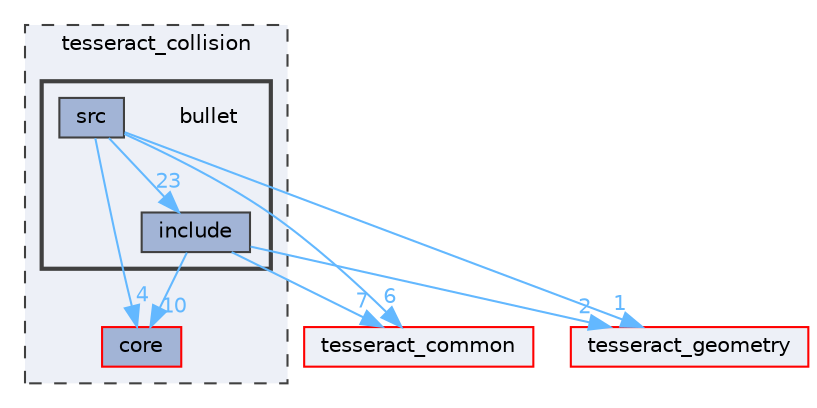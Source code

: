 digraph "tesseract_collision/bullet"
{
 // LATEX_PDF_SIZE
  bgcolor="transparent";
  edge [fontname=Helvetica,fontsize=10,labelfontname=Helvetica,labelfontsize=10];
  node [fontname=Helvetica,fontsize=10,shape=box,height=0.2,width=0.4];
  compound=true
  subgraph clusterdir_10d374c56a837e7f10014d66610d1e74 {
    graph [ bgcolor="#edf0f7", pencolor="grey25", label="tesseract_collision", fontname=Helvetica,fontsize=10 style="filled,dashed", URL="dir_10d374c56a837e7f10014d66610d1e74.html",tooltip=""]
  dir_3cc4793d26fe710183f6534c88691bb7 [label="core", fillcolor="#a2b4d6", color="red", style="filled", URL="dir_3cc4793d26fe710183f6534c88691bb7.html",tooltip=""];
  subgraph clusterdir_06345f2e0a93a8c3d7765a82cd4266e2 {
    graph [ bgcolor="#edf0f7", pencolor="grey25", label="", fontname=Helvetica,fontsize=10 style="filled,bold", URL="dir_06345f2e0a93a8c3d7765a82cd4266e2.html",tooltip=""]
    dir_06345f2e0a93a8c3d7765a82cd4266e2 [shape=plaintext, label="bullet"];
  dir_492117a50edf3ed57c226253370eb004 [label="include", fillcolor="#a2b4d6", color="grey25", style="filled", URL="dir_492117a50edf3ed57c226253370eb004.html",tooltip=""];
  dir_dae38e78ebebf6b516a3680faf41bba4 [label="src", fillcolor="#a2b4d6", color="grey25", style="filled", URL="dir_dae38e78ebebf6b516a3680faf41bba4.html",tooltip=""];
  }
  }
  dir_8430b83f3af685b4c96d298a32e9aa37 [label="tesseract_common", fillcolor="#edf0f7", color="red", style="filled", URL="dir_8430b83f3af685b4c96d298a32e9aa37.html",tooltip=""];
  dir_48d618810f42ebb74ce6e28217206bba [label="tesseract_geometry", fillcolor="#edf0f7", color="red", style="filled", URL="dir_48d618810f42ebb74ce6e28217206bba.html",tooltip=""];
  dir_492117a50edf3ed57c226253370eb004->dir_3cc4793d26fe710183f6534c88691bb7 [headlabel="10", labeldistance=1.5 headhref="dir_000027_000007.html" color="steelblue1" fontcolor="steelblue1"];
  dir_492117a50edf3ed57c226253370eb004->dir_48d618810f42ebb74ce6e28217206bba [headlabel="2", labeldistance=1.5 headhref="dir_000027_000079.html" color="steelblue1" fontcolor="steelblue1"];
  dir_492117a50edf3ed57c226253370eb004->dir_8430b83f3af685b4c96d298a32e9aa37 [headlabel="7", labeldistance=1.5 headhref="dir_000027_000075.html" color="steelblue1" fontcolor="steelblue1"];
  dir_dae38e78ebebf6b516a3680faf41bba4->dir_3cc4793d26fe710183f6534c88691bb7 [headlabel="4", labeldistance=1.5 headhref="dir_000053_000007.html" color="steelblue1" fontcolor="steelblue1"];
  dir_dae38e78ebebf6b516a3680faf41bba4->dir_48d618810f42ebb74ce6e28217206bba [headlabel="1", labeldistance=1.5 headhref="dir_000053_000079.html" color="steelblue1" fontcolor="steelblue1"];
  dir_dae38e78ebebf6b516a3680faf41bba4->dir_492117a50edf3ed57c226253370eb004 [headlabel="23", labeldistance=1.5 headhref="dir_000053_000027.html" color="steelblue1" fontcolor="steelblue1"];
  dir_dae38e78ebebf6b516a3680faf41bba4->dir_8430b83f3af685b4c96d298a32e9aa37 [headlabel="6", labeldistance=1.5 headhref="dir_000053_000075.html" color="steelblue1" fontcolor="steelblue1"];
}
